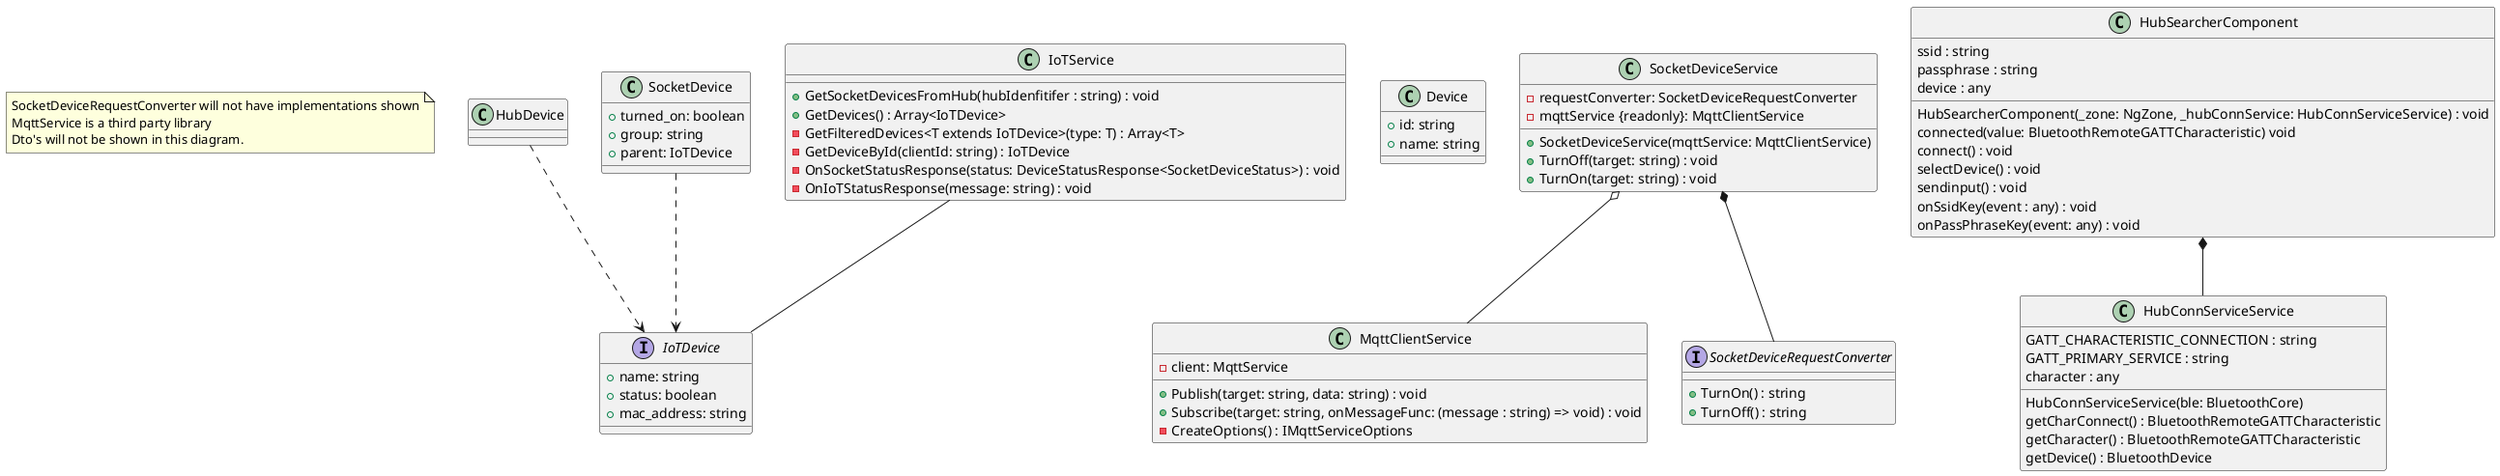 @startuml Webclient

note "SocketDeviceRequestConverter will not have implementations shown\nMqttService is a third party library\nDto's will not be shown in this diagram." as n1

interface IoTDevice {
    +name: string
    +status: boolean
    +mac_address: string
}

class Device {
    +id: string
    +name: string
}

class HubDevice {
}

class SocketDevice {
    +turned_on: boolean
    +group: string
    +parent: IoTDevice
}

class IoTService {
    +GetSocketDevicesFromHub(hubIdenfitifer : string) : void
    +GetDevices() : Array<IoTDevice>
    -GetFilteredDevices<T extends IoTDevice>(type: T) : Array<T>
    -GetDeviceById(clientId: string) : IoTDevice
    -OnSocketStatusResponse(status: DeviceStatusResponse<SocketDeviceStatus>) : void
    -OnIoTStatusResponse(message: string) : void
}

class MqttClientService {
  -client: MqttService

  +Publish(target: string, data: string) : void
  +Subscribe(target: string, onMessageFunc: (message : string) => void) : void
  -CreateOptions() : IMqttServiceOptions
}

class SocketDeviceService {
  -requestConverter: SocketDeviceRequestConverter
  -mqttService {readonly}: MqttClientService

  +SocketDeviceService(mqttService: MqttClientService) 
  +TurnOff(target: string) : void
  +TurnOn(target: string) : void
}

interface SocketDeviceRequestConverter {
    +TurnOn() : string
    +TurnOff() : string
}

class HubSearcherComponent{
    ssid : string
    passphrase : string
    device : any

    HubSearcherComponent(_zone: NgZone, _hubConnService: HubConnServiceService) : void
    connected(value: BluetoothRemoteGATTCharacteristic) void
    connect() : void
    selectDevice() : void
    sendinput() : void
    onSsidKey(event : any) : void
    onPassPhraseKey(event: any) : void
}

class HubConnServiceService{
    GATT_CHARACTERISTIC_CONNECTION : string
    GATT_PRIMARY_SERVICE : string
    character : any

    HubConnServiceService(ble: BluetoothCore)
    getCharConnect() : BluetoothRemoteGATTCharacteristic
    getCharacter() : BluetoothRemoteGATTCharacteristic
    getDevice() : BluetoothDevice
}

HubDevice ..> IoTDevice
SocketDevice ..> IoTDevice
SocketDeviceService *-- SocketDeviceRequestConverter
SocketDeviceService o-- MqttClientService
IoTService -- IoTDevice
HubSearcherComponent *-- HubConnServiceService

@enduml